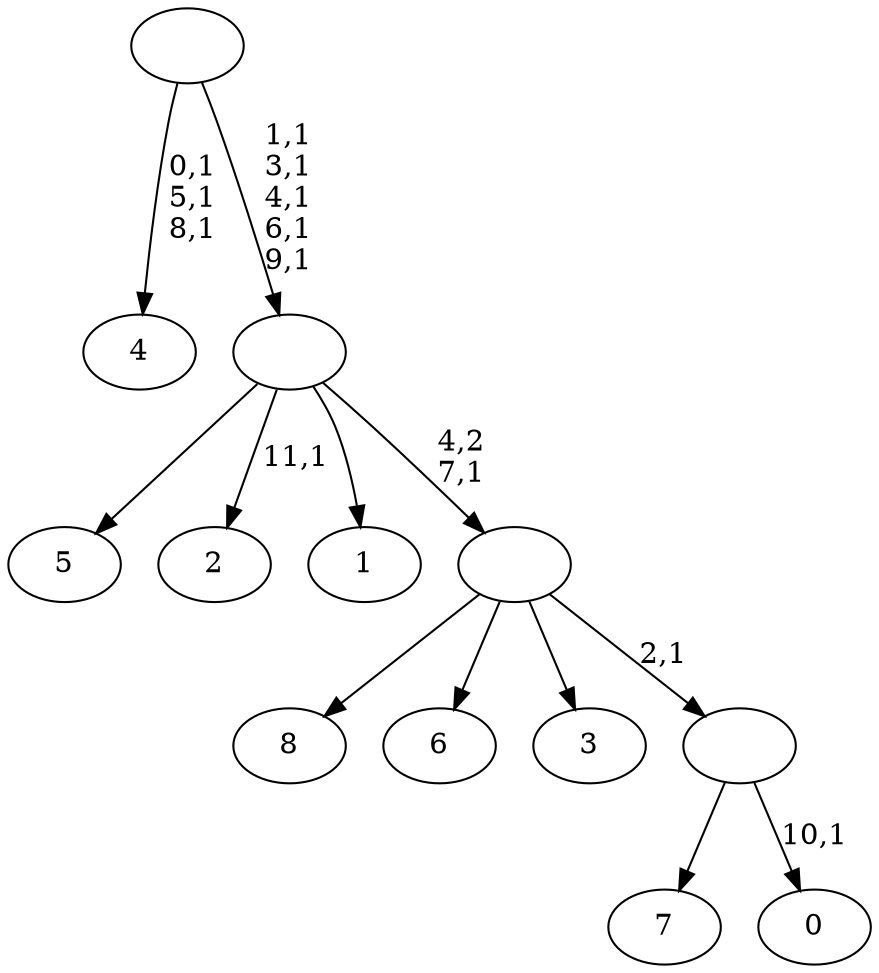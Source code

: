 digraph T {
	21 [label="8"]
	20 [label="7"]
	19 [label="6"]
	18 [label="5"]
	17 [label="4"]
	13 [label="3"]
	12 [label="2"]
	10 [label="1"]
	9 [label="0"]
	7 [label=""]
	6 [label=""]
	5 [label=""]
	0 [label=""]
	7 -> 9 [label="10,1"]
	7 -> 20 [label=""]
	6 -> 21 [label=""]
	6 -> 19 [label=""]
	6 -> 13 [label=""]
	6 -> 7 [label="2,1"]
	5 -> 12 [label="11,1"]
	5 -> 18 [label=""]
	5 -> 10 [label=""]
	5 -> 6 [label="4,2\n7,1"]
	0 -> 5 [label="1,1\n3,1\n4,1\n6,1\n9,1"]
	0 -> 17 [label="0,1\n5,1\n8,1"]
}
